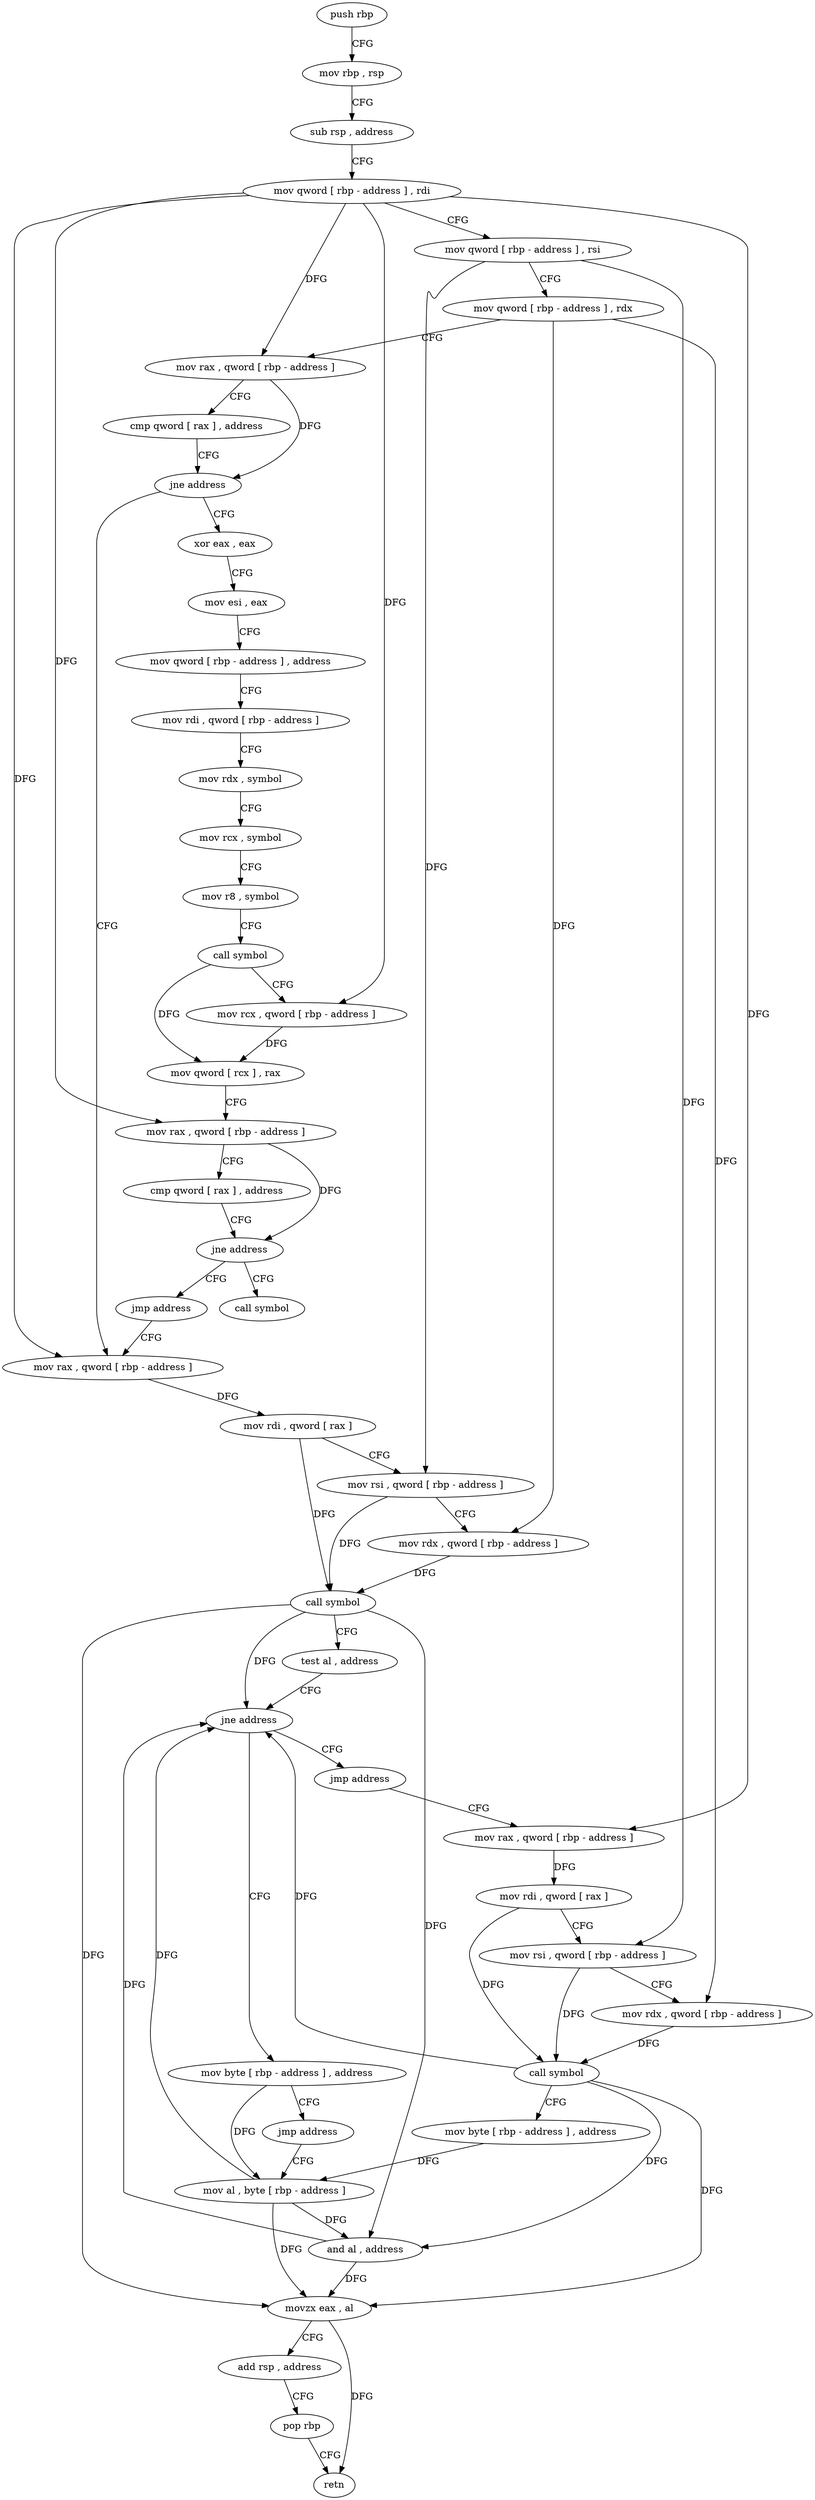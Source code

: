 digraph "func" {
"4259424" [label = "push rbp" ]
"4259425" [label = "mov rbp , rsp" ]
"4259428" [label = "sub rsp , address" ]
"4259432" [label = "mov qword [ rbp - address ] , rdi" ]
"4259436" [label = "mov qword [ rbp - address ] , rsi" ]
"4259440" [label = "mov qword [ rbp - address ] , rdx" ]
"4259444" [label = "mov rax , qword [ rbp - address ]" ]
"4259448" [label = "cmp qword [ rax ] , address" ]
"4259452" [label = "jne address" ]
"4259540" [label = "mov rax , qword [ rbp - address ]" ]
"4259458" [label = "xor eax , eax" ]
"4259544" [label = "mov rdi , qword [ rax ]" ]
"4259547" [label = "mov rsi , qword [ rbp - address ]" ]
"4259551" [label = "mov rdx , qword [ rbp - address ]" ]
"4259555" [label = "call symbol" ]
"4259560" [label = "test al , address" ]
"4259562" [label = "jne address" ]
"4259573" [label = "mov byte [ rbp - address ] , address" ]
"4259568" [label = "jmp address" ]
"4259460" [label = "mov esi , eax" ]
"4259462" [label = "mov qword [ rbp - address ] , address" ]
"4259470" [label = "mov rdi , qword [ rbp - address ]" ]
"4259474" [label = "mov rdx , symbol" ]
"4259484" [label = "mov rcx , symbol" ]
"4259494" [label = "mov r8 , symbol" ]
"4259504" [label = "call symbol" ]
"4259509" [label = "mov rcx , qword [ rbp - address ]" ]
"4259513" [label = "mov qword [ rcx ] , rax" ]
"4259516" [label = "mov rax , qword [ rbp - address ]" ]
"4259520" [label = "cmp qword [ rax ] , address" ]
"4259524" [label = "jne address" ]
"4259535" [label = "jmp address" ]
"4259530" [label = "call symbol" ]
"4259577" [label = "jmp address" ]
"4259606" [label = "mov al , byte [ rbp - address ]" ]
"4259582" [label = "mov rax , qword [ rbp - address ]" ]
"4259609" [label = "and al , address" ]
"4259611" [label = "movzx eax , al" ]
"4259614" [label = "add rsp , address" ]
"4259618" [label = "pop rbp" ]
"4259619" [label = "retn" ]
"4259586" [label = "mov rdi , qword [ rax ]" ]
"4259589" [label = "mov rsi , qword [ rbp - address ]" ]
"4259593" [label = "mov rdx , qword [ rbp - address ]" ]
"4259597" [label = "call symbol" ]
"4259602" [label = "mov byte [ rbp - address ] , address" ]
"4259424" -> "4259425" [ label = "CFG" ]
"4259425" -> "4259428" [ label = "CFG" ]
"4259428" -> "4259432" [ label = "CFG" ]
"4259432" -> "4259436" [ label = "CFG" ]
"4259432" -> "4259444" [ label = "DFG" ]
"4259432" -> "4259540" [ label = "DFG" ]
"4259432" -> "4259509" [ label = "DFG" ]
"4259432" -> "4259516" [ label = "DFG" ]
"4259432" -> "4259582" [ label = "DFG" ]
"4259436" -> "4259440" [ label = "CFG" ]
"4259436" -> "4259547" [ label = "DFG" ]
"4259436" -> "4259589" [ label = "DFG" ]
"4259440" -> "4259444" [ label = "CFG" ]
"4259440" -> "4259551" [ label = "DFG" ]
"4259440" -> "4259593" [ label = "DFG" ]
"4259444" -> "4259448" [ label = "CFG" ]
"4259444" -> "4259452" [ label = "DFG" ]
"4259448" -> "4259452" [ label = "CFG" ]
"4259452" -> "4259540" [ label = "CFG" ]
"4259452" -> "4259458" [ label = "CFG" ]
"4259540" -> "4259544" [ label = "DFG" ]
"4259458" -> "4259460" [ label = "CFG" ]
"4259544" -> "4259547" [ label = "CFG" ]
"4259544" -> "4259555" [ label = "DFG" ]
"4259547" -> "4259551" [ label = "CFG" ]
"4259547" -> "4259555" [ label = "DFG" ]
"4259551" -> "4259555" [ label = "DFG" ]
"4259555" -> "4259560" [ label = "CFG" ]
"4259555" -> "4259562" [ label = "DFG" ]
"4259555" -> "4259609" [ label = "DFG" ]
"4259555" -> "4259611" [ label = "DFG" ]
"4259560" -> "4259562" [ label = "CFG" ]
"4259562" -> "4259573" [ label = "CFG" ]
"4259562" -> "4259568" [ label = "CFG" ]
"4259573" -> "4259577" [ label = "CFG" ]
"4259573" -> "4259606" [ label = "DFG" ]
"4259568" -> "4259582" [ label = "CFG" ]
"4259460" -> "4259462" [ label = "CFG" ]
"4259462" -> "4259470" [ label = "CFG" ]
"4259470" -> "4259474" [ label = "CFG" ]
"4259474" -> "4259484" [ label = "CFG" ]
"4259484" -> "4259494" [ label = "CFG" ]
"4259494" -> "4259504" [ label = "CFG" ]
"4259504" -> "4259509" [ label = "CFG" ]
"4259504" -> "4259513" [ label = "DFG" ]
"4259509" -> "4259513" [ label = "DFG" ]
"4259513" -> "4259516" [ label = "CFG" ]
"4259516" -> "4259520" [ label = "CFG" ]
"4259516" -> "4259524" [ label = "DFG" ]
"4259520" -> "4259524" [ label = "CFG" ]
"4259524" -> "4259535" [ label = "CFG" ]
"4259524" -> "4259530" [ label = "CFG" ]
"4259535" -> "4259540" [ label = "CFG" ]
"4259577" -> "4259606" [ label = "CFG" ]
"4259606" -> "4259609" [ label = "DFG" ]
"4259606" -> "4259562" [ label = "DFG" ]
"4259606" -> "4259611" [ label = "DFG" ]
"4259582" -> "4259586" [ label = "DFG" ]
"4259609" -> "4259611" [ label = "DFG" ]
"4259609" -> "4259562" [ label = "DFG" ]
"4259611" -> "4259614" [ label = "CFG" ]
"4259611" -> "4259619" [ label = "DFG" ]
"4259614" -> "4259618" [ label = "CFG" ]
"4259618" -> "4259619" [ label = "CFG" ]
"4259586" -> "4259589" [ label = "CFG" ]
"4259586" -> "4259597" [ label = "DFG" ]
"4259589" -> "4259593" [ label = "CFG" ]
"4259589" -> "4259597" [ label = "DFG" ]
"4259593" -> "4259597" [ label = "DFG" ]
"4259597" -> "4259602" [ label = "CFG" ]
"4259597" -> "4259562" [ label = "DFG" ]
"4259597" -> "4259609" [ label = "DFG" ]
"4259597" -> "4259611" [ label = "DFG" ]
"4259602" -> "4259606" [ label = "DFG" ]
}
